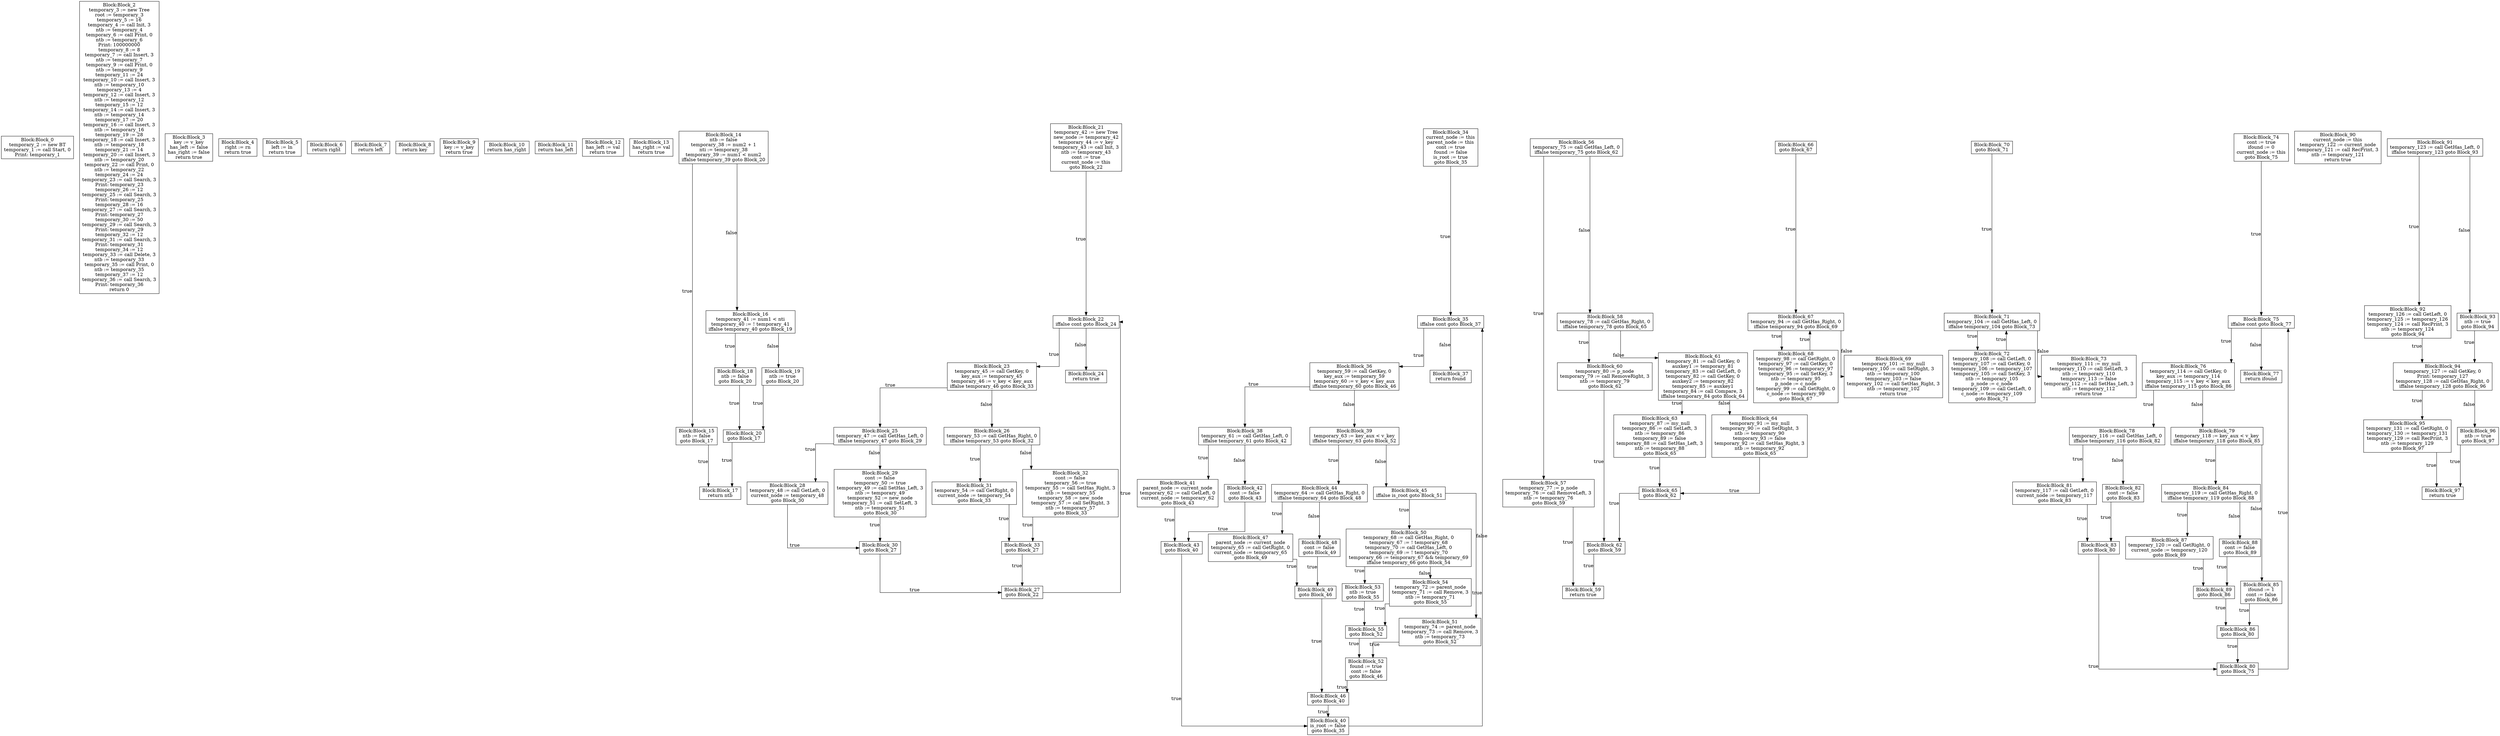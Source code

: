 digraph {
graph [ splines = ortho ]
	node [ shape = box ];
Block_0 [label="Block:Block_0
temporary_2 := new BT
temporary_1 := call Start, 0
Print: temporary_1"];
Block_2 [label="Block:Block_2
temporary_3 := new Tree
root := temporary_3
temporary_5 := 16
temporary_4 := call Init, 3
ntb := temporary_4
temporary_6 := call Print, 0
ntb := temporary_6
Print: 100000000
temporary_8 := 8
temporary_7 := call Insert, 3
ntb := temporary_7
temporary_9 := call Print, 0
ntb := temporary_9
temporary_11 := 24
temporary_10 := call Insert, 3
ntb := temporary_10
temporary_13 := 4
temporary_12 := call Insert, 3
ntb := temporary_12
temporary_15 := 12
temporary_14 := call Insert, 3
ntb := temporary_14
temporary_17 := 20
temporary_16 := call Insert, 3
ntb := temporary_16
temporary_19 := 28
temporary_18 := call Insert, 3
ntb := temporary_18
temporary_21 := 14
temporary_20 := call Insert, 3
ntb := temporary_20
temporary_22 := call Print, 0
ntb := temporary_22
temporary_24 := 24
temporary_23 := call Search, 3
Print: temporary_23
temporary_26 := 12
temporary_25 := call Search, 3
Print: temporary_25
temporary_28 := 16
temporary_27 := call Search, 3
Print: temporary_27
temporary_30 := 50
temporary_29 := call Search, 3
Print: temporary_29
temporary_32 := 12
temporary_31 := call Search, 3
Print: temporary_31
temporary_34 := 12
temporary_33 := call Delete, 3
ntb := temporary_33
temporary_35 := call Print, 0
ntb := temporary_35
temporary_37 := 12
temporary_36 := call Search, 3
Print: temporary_36
return 0"];
Block_3 [label="Block:Block_3
key := v_key
has_left := false
has_right := false
return true"];
Block_4 [label="Block:Block_4
right := rn
return true"];
Block_5 [label="Block:Block_5
left := ln
return true"];
Block_6 [label="Block:Block_6
return right"];
Block_7 [label="Block:Block_7
return left"];
Block_8 [label="Block:Block_8
return key"];
Block_9 [label="Block:Block_9
key := v_key
return true"];
Block_10 [label="Block:Block_10
return has_right"];
Block_11 [label="Block:Block_11
return has_left"];
Block_12 [label="Block:Block_12
has_left := val
return true"];
Block_13 [label="Block:Block_13
has_right := val
return true"];
Block_14 [label="Block:Block_14
ntb := false
temporary_38 := num2 + 1
nti := temporary_38
temporary_39 := num1 < num2
iffalse temporary_39 goto Block_20"];
Block_14 -> Block_15 [xlabel = "true"]
Block_15 [label="Block:Block_15
ntb := false
goto Block_17"];
Block_15 -> Block_17 [xlabel = "true"]
Block_17 [label="Block:Block_17
return ntb"];
Block_14 -> Block_16 [xlabel = "false"]
Block_16 [label="Block:Block_16
temporary_41 := num1 < nti
temporary_40 := ! temporary_41
iffalse temporary_40 goto Block_19"];
Block_16 -> Block_18 [xlabel = "true"]
Block_18 [label="Block:Block_18
ntb := false
goto Block_20"];
Block_18 -> Block_20 [xlabel = "true"]
Block_20 [label="Block:Block_20
goto Block_17"];
Block_20 -> Block_17 [xlabel = "true"]
Block_16 -> Block_19 [xlabel = "false"]
Block_19 [label="Block:Block_19
ntb := true
goto Block_20"];
Block_19 -> Block_20 [xlabel = "true"]
Block_21 [label="Block:Block_21
temporary_42 := new Tree
new_node := temporary_42
temporary_44 := v_key
temporary_43 := call Init, 3
ntb := temporary_43
cont := true
current_node := this
goto Block_22"];
Block_21 -> Block_22 [xlabel = "true"]
Block_22 [label="Block:Block_22
iffalse cont goto Block_24"];
Block_22 -> Block_23 [xlabel = "true"]
Block_23 [label="Block:Block_23
temporary_45 := call GetKey, 0
key_aux := temporary_45
temporary_46 := v_key < key_aux
iffalse temporary_46 goto Block_33"];
Block_23 -> Block_25 [xlabel = "true"]
Block_25 [label="Block:Block_25
temporary_47 := call GetHas_Left, 0
iffalse temporary_47 goto Block_29"];
Block_25 -> Block_28 [xlabel = "true"]
Block_28 [label="Block:Block_28
temporary_48 := call GetLeft, 0
current_node := temporary_48
goto Block_30"];
Block_28 -> Block_30 [xlabel = "true"]
Block_30 [label="Block:Block_30
goto Block_27"];
Block_30 -> Block_27 [xlabel = "true"]
Block_27 [label="Block:Block_27
goto Block_22"];
Block_27 -> Block_22 [xlabel = "true"]
Block_25 -> Block_29 [xlabel = "false"]
Block_29 [label="Block:Block_29
cont := false
temporary_50 := true
temporary_49 := call SetHas_Left, 3
ntb := temporary_49
temporary_52 := new_node
temporary_51 := call SetLeft, 3
ntb := temporary_51
goto Block_30"];
Block_29 -> Block_30 [xlabel = "true"]
Block_23 -> Block_26 [xlabel = "false"]
Block_26 [label="Block:Block_26
temporary_53 := call GetHas_Right, 0
iffalse temporary_53 goto Block_32"];
Block_26 -> Block_31 [xlabel = "true"]
Block_31 [label="Block:Block_31
temporary_54 := call GetRight, 0
current_node := temporary_54
goto Block_33"];
Block_31 -> Block_33 [xlabel = "true"]
Block_33 [label="Block:Block_33
goto Block_27"];
Block_33 -> Block_27 [xlabel = "true"]
Block_26 -> Block_32 [xlabel = "false"]
Block_32 [label="Block:Block_32
cont := false
temporary_56 := true
temporary_55 := call SetHas_Right, 3
ntb := temporary_55
temporary_58 := new_node
temporary_57 := call SetRight, 3
ntb := temporary_57
goto Block_33"];
Block_32 -> Block_33 [xlabel = "true"]
Block_22 -> Block_24 [xlabel = "false"]
Block_24 [label="Block:Block_24
return true"];
Block_34 [label="Block:Block_34
current_node := this
parent_node := this
cont := true
found := false
is_root := true
goto Block_35"];
Block_34 -> Block_35 [xlabel = "true"]
Block_35 [label="Block:Block_35
iffalse cont goto Block_37"];
Block_35 -> Block_36 [xlabel = "true"]
Block_36 [label="Block:Block_36
temporary_59 := call GetKey, 0
key_aux := temporary_59
temporary_60 := v_key < key_aux
iffalse temporary_60 goto Block_46"];
Block_36 -> Block_38 [xlabel = "true"]
Block_38 [label="Block:Block_38
temporary_61 := call GetHas_Left, 0
iffalse temporary_61 goto Block_42"];
Block_38 -> Block_41 [xlabel = "true"]
Block_41 [label="Block:Block_41
parent_node := current_node
temporary_62 := call GetLeft, 0
current_node := temporary_62
goto Block_43"];
Block_41 -> Block_43 [xlabel = "true"]
Block_43 [label="Block:Block_43
goto Block_40"];
Block_43 -> Block_40 [xlabel = "true"]
Block_40 [label="Block:Block_40
is_root := false
goto Block_35"];
Block_40 -> Block_35 [xlabel = "true"]
Block_38 -> Block_42 [xlabel = "false"]
Block_42 [label="Block:Block_42
cont := false
goto Block_43"];
Block_42 -> Block_43 [xlabel = "true"]
Block_36 -> Block_39 [xlabel = "false"]
Block_39 [label="Block:Block_39
temporary_63 := key_aux < v_key
iffalse temporary_63 goto Block_52"];
Block_39 -> Block_44 [xlabel = "true"]
Block_44 [label="Block:Block_44
temporary_64 := call GetHas_Right, 0
iffalse temporary_64 goto Block_48"];
Block_44 -> Block_47 [xlabel = "true"]
Block_47 [label="Block:Block_47
parent_node := current_node
temporary_65 := call GetRight, 0
current_node := temporary_65
goto Block_49"];
Block_47 -> Block_49 [xlabel = "true"]
Block_49 [label="Block:Block_49
goto Block_46"];
Block_49 -> Block_46 [xlabel = "true"]
Block_46 [label="Block:Block_46
goto Block_40"];
Block_46 -> Block_40 [xlabel = "true"]
Block_44 -> Block_48 [xlabel = "false"]
Block_48 [label="Block:Block_48
cont := false
goto Block_49"];
Block_48 -> Block_49 [xlabel = "true"]
Block_39 -> Block_45 [xlabel = "false"]
Block_45 [label="Block:Block_45
iffalse is_root goto Block_51"];
Block_45 -> Block_50 [xlabel = "true"]
Block_50 [label="Block:Block_50
temporary_68 := call GetHas_Right, 0
temporary_67 := ! temporary_68
temporary_70 := call GetHas_Left, 0
temporary_69 := ! temporary_70
temporary_66 := temporary_67 && temporary_69
iffalse temporary_66 goto Block_54"];
Block_50 -> Block_53 [xlabel = "true"]
Block_53 [label="Block:Block_53
ntb := true
goto Block_55"];
Block_53 -> Block_55 [xlabel = "true"]
Block_55 [label="Block:Block_55
goto Block_52"];
Block_55 -> Block_52 [xlabel = "true"]
Block_52 [label="Block:Block_52
found := true
cont := false
goto Block_46"];
Block_52 -> Block_46 [xlabel = "true"]
Block_50 -> Block_54 [xlabel = "false"]
Block_54 [label="Block:Block_54
temporary_72 := parent_node
temporary_71 := call Remove, 3
ntb := temporary_71
goto Block_55"];
Block_54 -> Block_55 [xlabel = "true"]
Block_45 -> Block_51 [xlabel = "false"]
Block_51 [label="Block:Block_51
temporary_74 := parent_node
temporary_73 := call Remove, 3
ntb := temporary_73
goto Block_52"];
Block_51 -> Block_52 [xlabel = "true"]
Block_35 -> Block_37 [xlabel = "false"]
Block_37 [label="Block:Block_37
return found"];
Block_56 [label="Block:Block_56
temporary_75 := call GetHas_Left, 0
iffalse temporary_75 goto Block_62"];
Block_56 -> Block_57 [xlabel = "true"]
Block_57 [label="Block:Block_57
temporary_77 := p_node
temporary_76 := call RemoveLeft, 3
ntb := temporary_76
goto Block_59"];
Block_57 -> Block_59 [xlabel = "true"]
Block_59 [label="Block:Block_59
return true"];
Block_56 -> Block_58 [xlabel = "false"]
Block_58 [label="Block:Block_58
temporary_78 := call GetHas_Right, 0
iffalse temporary_78 goto Block_65"];
Block_58 -> Block_60 [xlabel = "true"]
Block_60 [label="Block:Block_60
temporary_80 := p_node
temporary_79 := call RemoveRight, 3
ntb := temporary_79
goto Block_62"];
Block_60 -> Block_62 [xlabel = "true"]
Block_62 [label="Block:Block_62
goto Block_59"];
Block_62 -> Block_59 [xlabel = "true"]
Block_58 -> Block_61 [xlabel = "false"]
Block_61 [label="Block:Block_61
temporary_81 := call GetKey, 0
auxkey1 := temporary_81
temporary_83 := call GetLeft, 0
temporary_82 := call GetKey, 0
auxkey2 := temporary_82
temporary_85 := auxkey1
temporary_84 := call Compare, 3
iffalse temporary_84 goto Block_64"];
Block_61 -> Block_63 [xlabel = "true"]
Block_63 [label="Block:Block_63
temporary_87 := my_null
temporary_86 := call SetLeft, 3
ntb := temporary_86
temporary_89 := false
temporary_88 := call SetHas_Left, 3
ntb := temporary_88
goto Block_65"];
Block_63 -> Block_65 [xlabel = "true"]
Block_65 [label="Block:Block_65
goto Block_62"];
Block_65 -> Block_62 [xlabel = "true"]
Block_61 -> Block_64 [xlabel = "false"]
Block_64 [label="Block:Block_64
temporary_91 := my_null
temporary_90 := call SetRight, 3
ntb := temporary_90
temporary_93 := false
temporary_92 := call SetHas_Right, 3
ntb := temporary_92
goto Block_65"];
Block_64 -> Block_65 [xlabel = "true"]
Block_66 [label="Block:Block_66
goto Block_67"];
Block_66 -> Block_67 [xlabel = "true"]
Block_67 [label="Block:Block_67
temporary_94 := call GetHas_Right, 0
iffalse temporary_94 goto Block_69"];
Block_67 -> Block_68 [xlabel = "true"]
Block_68 [label="Block:Block_68
temporary_98 := call GetRight, 0
temporary_97 := call GetKey, 0
temporary_96 := temporary_97
temporary_95 := call SetKey, 3
ntb := temporary_95
p_node := c_node
temporary_99 := call GetRight, 0
c_node := temporary_99
goto Block_67"];
Block_68 -> Block_67 [xlabel = "true"]
Block_67 -> Block_69 [xlabel = "false"]
Block_69 [label="Block:Block_69
temporary_101 := my_null
temporary_100 := call SetRight, 3
ntb := temporary_100
temporary_103 := false
temporary_102 := call SetHas_Right, 3
ntb := temporary_102
return true"];
Block_70 [label="Block:Block_70
goto Block_71"];
Block_70 -> Block_71 [xlabel = "true"]
Block_71 [label="Block:Block_71
temporary_104 := call GetHas_Left, 0
iffalse temporary_104 goto Block_73"];
Block_71 -> Block_72 [xlabel = "true"]
Block_72 [label="Block:Block_72
temporary_108 := call GetLeft, 0
temporary_107 := call GetKey, 0
temporary_106 := temporary_107
temporary_105 := call SetKey, 3
ntb := temporary_105
p_node := c_node
temporary_109 := call GetLeft, 0
c_node := temporary_109
goto Block_71"];
Block_72 -> Block_71 [xlabel = "true"]
Block_71 -> Block_73 [xlabel = "false"]
Block_73 [label="Block:Block_73
temporary_111 := my_null
temporary_110 := call SetLeft, 3
ntb := temporary_110
temporary_113 := false
temporary_112 := call SetHas_Left, 3
ntb := temporary_112
return true"];
Block_74 [label="Block:Block_74
cont := true
ifound := 0
current_node := this
goto Block_75"];
Block_74 -> Block_75 [xlabel = "true"]
Block_75 [label="Block:Block_75
iffalse cont goto Block_77"];
Block_75 -> Block_76 [xlabel = "true"]
Block_76 [label="Block:Block_76
temporary_114 := call GetKey, 0
key_aux := temporary_114
temporary_115 := v_key < key_aux
iffalse temporary_115 goto Block_86"];
Block_76 -> Block_78 [xlabel = "true"]
Block_78 [label="Block:Block_78
temporary_116 := call GetHas_Left, 0
iffalse temporary_116 goto Block_82"];
Block_78 -> Block_81 [xlabel = "true"]
Block_81 [label="Block:Block_81
temporary_117 := call GetLeft, 0
current_node := temporary_117
goto Block_83"];
Block_81 -> Block_83 [xlabel = "true"]
Block_83 [label="Block:Block_83
goto Block_80"];
Block_83 -> Block_80 [xlabel = "true"]
Block_80 [label="Block:Block_80
goto Block_75"];
Block_80 -> Block_75 [xlabel = "true"]
Block_78 -> Block_82 [xlabel = "false"]
Block_82 [label="Block:Block_82
cont := false
goto Block_83"];
Block_82 -> Block_83 [xlabel = "true"]
Block_76 -> Block_79 [xlabel = "false"]
Block_79 [label="Block:Block_79
temporary_118 := key_aux < v_key
iffalse temporary_118 goto Block_85"];
Block_79 -> Block_84 [xlabel = "true"]
Block_84 [label="Block:Block_84
temporary_119 := call GetHas_Right, 0
iffalse temporary_119 goto Block_88"];
Block_84 -> Block_87 [xlabel = "true"]
Block_87 [label="Block:Block_87
temporary_120 := call GetRight, 0
current_node := temporary_120
goto Block_89"];
Block_87 -> Block_89 [xlabel = "true"]
Block_89 [label="Block:Block_89
goto Block_86"];
Block_89 -> Block_86 [xlabel = "true"]
Block_86 [label="Block:Block_86
goto Block_80"];
Block_86 -> Block_80 [xlabel = "true"]
Block_84 -> Block_88 [xlabel = "false"]
Block_88 [label="Block:Block_88
cont := false
goto Block_89"];
Block_88 -> Block_89 [xlabel = "true"]
Block_79 -> Block_85 [xlabel = "false"]
Block_85 [label="Block:Block_85
ifound := 1
cont := false
goto Block_86"];
Block_85 -> Block_86 [xlabel = "true"]
Block_75 -> Block_77 [xlabel = "false"]
Block_77 [label="Block:Block_77
return ifound"];
Block_90 [label="Block:Block_90
current_node := this
temporary_122 := current_node
temporary_121 := call RecPrint, 3
ntb := temporary_121
return true"];
Block_91 [label="Block:Block_91
temporary_123 := call GetHas_Left, 0
iffalse temporary_123 goto Block_93"];
Block_91 -> Block_92 [xlabel = "true"]
Block_92 [label="Block:Block_92
temporary_126 := call GetLeft, 0
temporary_125 := temporary_126
temporary_124 := call RecPrint, 3
ntb := temporary_124
goto Block_94"];
Block_92 -> Block_94 [xlabel = "true"]
Block_94 [label="Block:Block_94
temporary_127 := call GetKey, 0
Print: temporary_127
temporary_128 := call GetHas_Right, 0
iffalse temporary_128 goto Block_96"];
Block_94 -> Block_95 [xlabel = "true"]
Block_95 [label="Block:Block_95
temporary_131 := call GetRight, 0
temporary_130 := temporary_131
temporary_129 := call RecPrint, 3
ntb := temporary_129
goto Block_97"];
Block_95 -> Block_97 [xlabel = "true"]
Block_97 [label="Block:Block_97
return true"];
Block_94 -> Block_96 [xlabel = "false"]
Block_96 [label="Block:Block_96
ntb := true
goto Block_97"];
Block_96 -> Block_97 [xlabel = "true"]
Block_91 -> Block_93 [xlabel = "false"]
Block_93 [label="Block:Block_93
ntb := true
goto Block_94"];
Block_93 -> Block_94 [xlabel = "true"]
}
